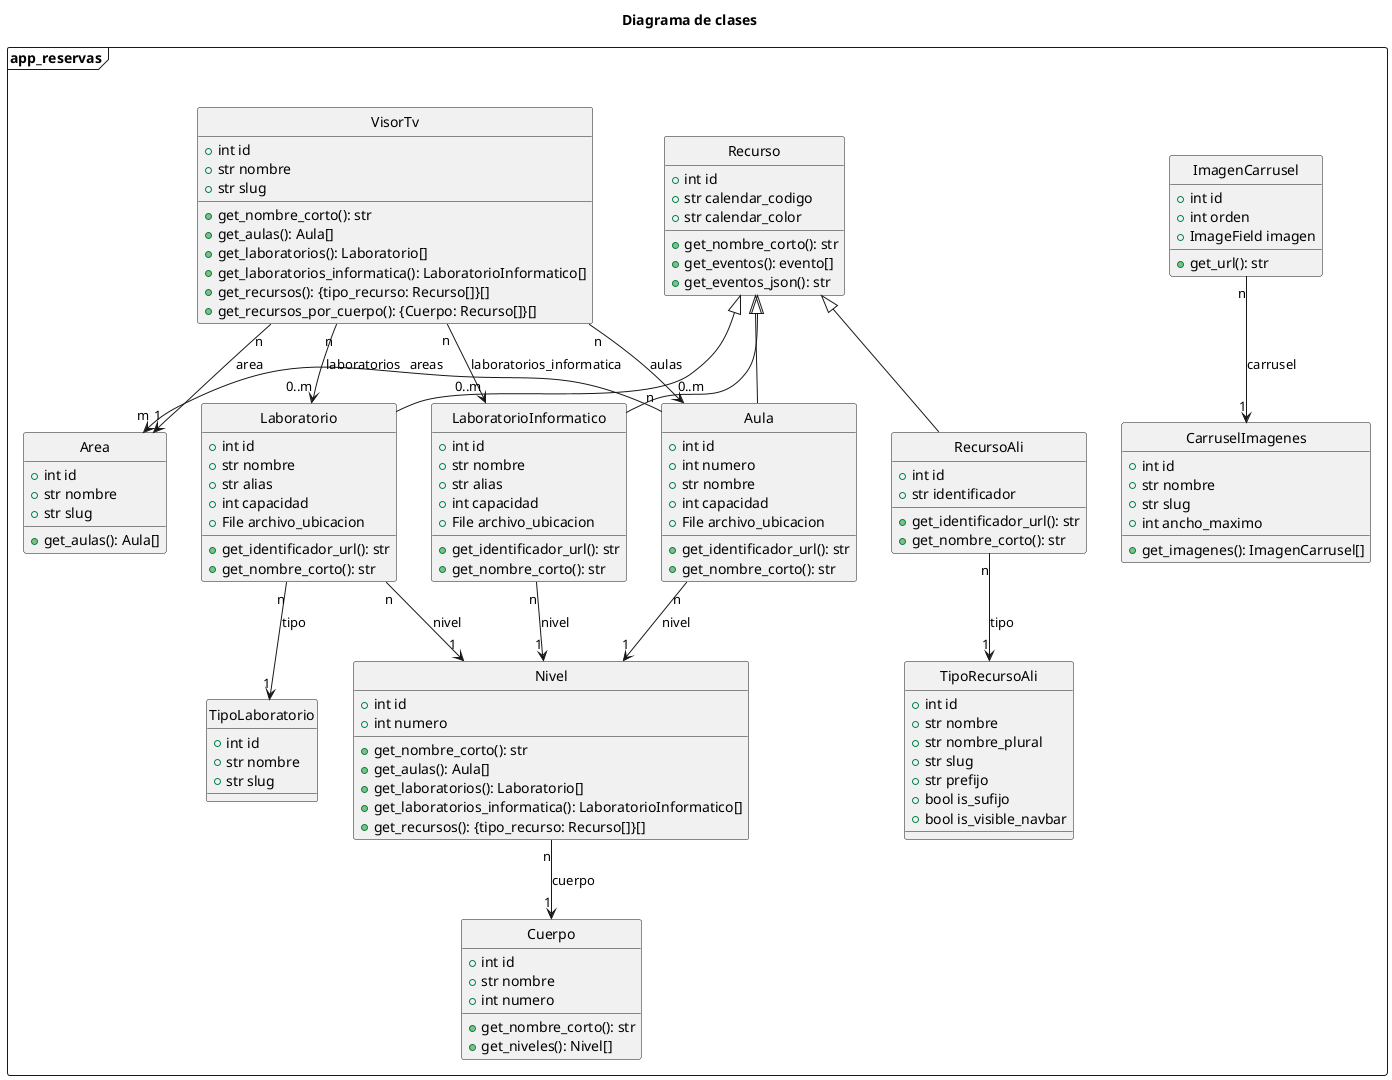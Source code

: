 @startuml diagrama_clases.png

title Diagrama de clases

hide circle

package app_reservas <<Frame>> {
    class Area {
        ' Atributos
        + int id
        + str nombre
        + str slug
        ' Métodos
        + get_aulas(): Aula[]
    }

    class Recurso {
        ' Atributos
        + int id
        + str calendar_codigo
        + str calendar_color
        ' Métodos
        + get_nombre_corto(): str
        + get_eventos(): evento[]
        + get_eventos_json(): str
    }

    class Aula {
        ' Atributos
        + int id
        + int numero
        + str nombre
        + int capacidad
        + File archivo_ubicacion
        ' Métodos
        + get_identificador_url(): str
        + get_nombre_corto(): str
    }

    class CarruselImagenes {
        ' Atributos
        + int id
        + str nombre
        + str slug
        + int ancho_maximo
        ' Métodos
        + get_imagenes(): ImagenCarrusel[]
    }

    class Cuerpo {
        ' Atributos
        + int id
        + str nombre
        + int numero
        ' Métodos
        + get_nombre_corto(): str
        + get_niveles(): Nivel[]
    }

    class ImagenCarrusel {
        ' Atributos
        + int id
        + int orden
        + ImageField imagen
        ' Métodos
        + get_url(): str
    }

    class Laboratorio {
        ' Atributos
        + int id
        + str nombre
        + str alias
        + int capacidad
        + File archivo_ubicacion
        ' Métodos
        + get_identificador_url(): str
        + get_nombre_corto(): str
    }

    class LaboratorioInformatico {
        ' Atributos
        + int id
        + str nombre
        + str alias
        + int capacidad
        + File archivo_ubicacion
        ' Métodos
        + get_identificador_url(): str
        + get_nombre_corto(): str
    }

    class Nivel {
        ' Atributos
        + int id
        + int numero
        ' Métodos
        + get_nombre_corto(): str
        + get_aulas(): Aula[]
        + get_laboratorios(): Laboratorio[]
        + get_laboratorios_informatica(): LaboratorioInformatico[]
        + get_recursos(): {tipo_recurso: Recurso[]}[]
    }

    class RecursoAli {
        ' Atributos
        + int id
        + str identificador
        ' Métodos
        + get_identificador_url(): str
        + get_nombre_corto(): str
    }

    class TipoLaboratorio {
        ' Atributos
        + int id
        + str nombre
        + str slug
    }

    class TipoRecursoAli {
        ' Atributos
        + int id
        + str nombre
        + str nombre_plural
        + str slug
        + str prefijo
        + bool is_sufijo
        + bool is_visible_navbar
    }

    class VisorTv {
        ' Atributos
        + int id
        + str nombre
        + str slug
        ' Métodos
        + get_nombre_corto(): str
        + get_aulas(): Aula[]
        + get_laboratorios(): Laboratorio[]
        + get_laboratorios_informatica(): LaboratorioInformatico[]
        + get_recursos(): {tipo_recurso: Recurso[]}[]
        + get_recursos_por_cuerpo(): {Cuerpo: Recurso[]}[]
    }


    ' Relaciones

    Aula "n" -left-> "m" Area: areas
    Aula "n" --> "1" Nivel: nivel

    ImagenCarrusel "n" --> "1" CarruselImagenes: carrusel

    Laboratorio "n" --> "1" Nivel: nivel
    Laboratorio "n" --> "1" TipoLaboratorio: tipo

    LaboratorioInformatico "n" --> "1" Nivel: nivel

    Nivel "n" --> "1" Cuerpo: cuerpo

    RecursoAli "n" --> "1" TipoRecursoAli: tipo

    VisorTv "n" --> "1" Area: area
    VisorTv "n" --> "0..m" Aula: aulas
    VisorTv "n" --> "0..m" Laboratorio: laboratorios
    VisorTv "n" --> "0..m" LaboratorioInformatico: laboratorios_informatica


    ' Herencias

    Recurso <|-- Aula
    Recurso <|-- Laboratorio
    Recurso <|-- LaboratorioInformatico
    Recurso <|-- RecursoAli
}

@enduml
